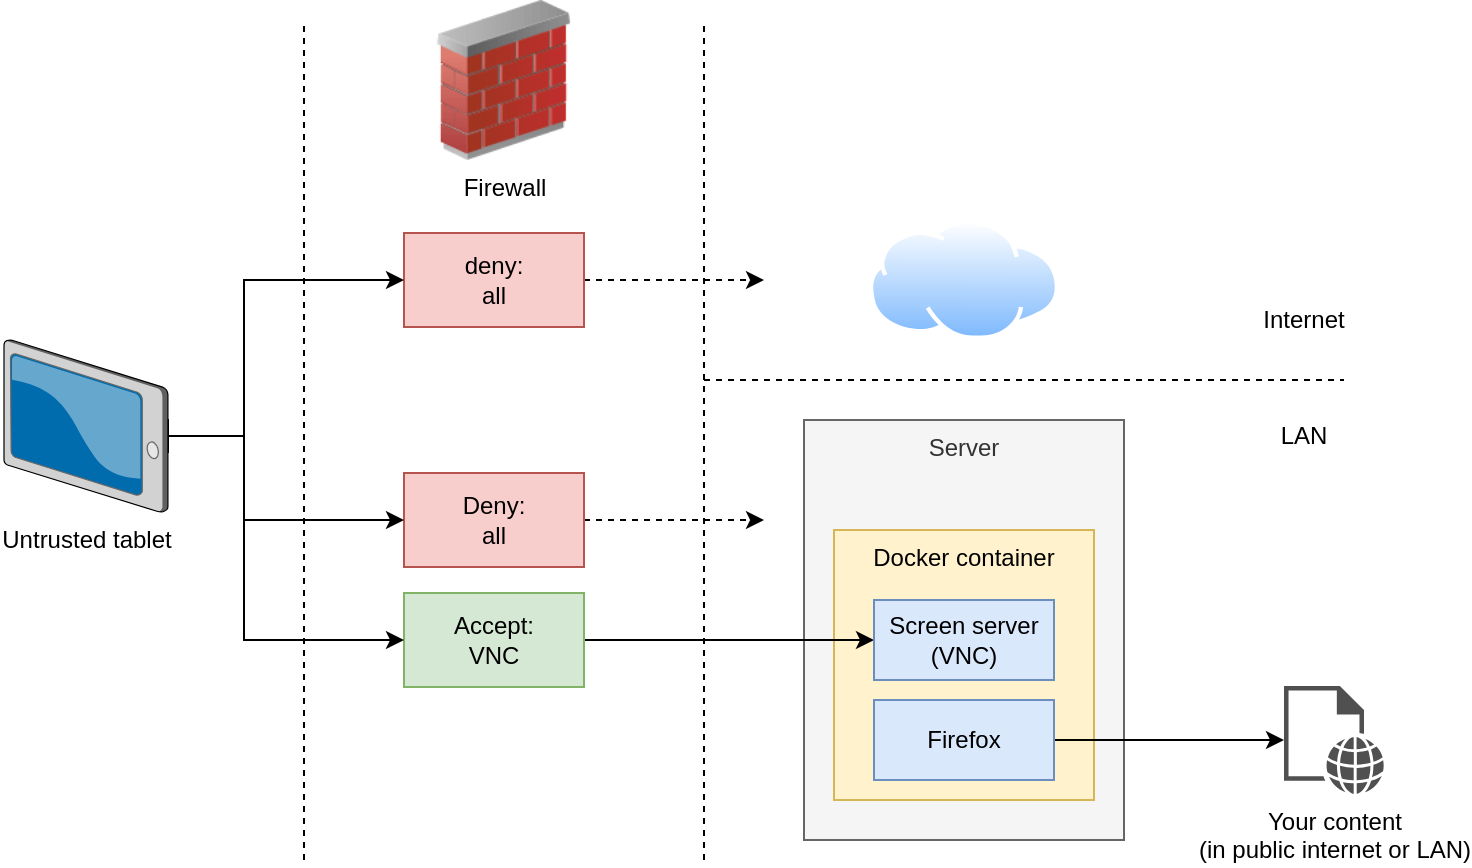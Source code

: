 <mxfile version="13.1.3" type="device"><diagram id="BgSxH6ZFlmLoUOGGjMax" name="Page-1"><mxGraphModel dx="996" dy="867" grid="1" gridSize="10" guides="1" tooltips="1" connect="1" arrows="1" fold="1" page="1" pageScale="1" pageWidth="1169" pageHeight="827" math="0" shadow="0"><root><mxCell id="0"/><mxCell id="1" parent="0"/><mxCell id="N-21J8i-2gHC9aigVlMc-4" value="Server" style="rounded=0;whiteSpace=wrap;html=1;verticalAlign=top;fillColor=#f5f5f5;strokeColor=#666666;fontColor=#333333;" vertex="1" parent="1"><mxGeometry x="490" y="220" width="160" height="210" as="geometry"/></mxCell><mxCell id="N-21J8i-2gHC9aigVlMc-21" value="Docker container" style="rounded=0;whiteSpace=wrap;html=1;verticalAlign=top;fillColor=#fff2cc;strokeColor=#d6b656;" vertex="1" parent="1"><mxGeometry x="505" y="275" width="130" height="135" as="geometry"/></mxCell><mxCell id="N-21J8i-2gHC9aigVlMc-16" value="" style="rounded=0;whiteSpace=wrap;html=1;" vertex="1" parent="1"><mxGeometry x="152" y="220" width="20" height="16" as="geometry"/></mxCell><mxCell id="N-21J8i-2gHC9aigVlMc-1" value="Untrusted tablet" style="verticalLabelPosition=bottom;aspect=fixed;html=1;verticalAlign=top;strokeColor=none;align=center;outlineConnect=0;shape=mxgraph.citrix.tablet_2;" vertex="1" parent="1"><mxGeometry x="90" y="180" width="82" height="86" as="geometry"/></mxCell><mxCell id="N-21J8i-2gHC9aigVlMc-2" value="Firewall" style="image;html=1;labelBackgroundColor=#ffffff;image=img/lib/clip_art/networking/Firewall_02_128x128.png" vertex="1" parent="1"><mxGeometry x="300" y="10" width="80" height="80" as="geometry"/></mxCell><mxCell id="N-21J8i-2gHC9aigVlMc-3" value="" style="aspect=fixed;perimeter=ellipsePerimeter;html=1;align=center;shadow=0;dashed=0;spacingTop=3;image;image=img/lib/active_directory/internet_cloud.svg;" vertex="1" parent="1"><mxGeometry x="522.38" y="120" width="95.24" height="60" as="geometry"/></mxCell><mxCell id="N-21J8i-2gHC9aigVlMc-7" value="" style="endArrow=none;dashed=1;html=1;" edge="1" parent="1"><mxGeometry width="50" height="50" relative="1" as="geometry"><mxPoint x="240" y="440" as="sourcePoint"/><mxPoint x="240" y="20" as="targetPoint"/></mxGeometry></mxCell><mxCell id="N-21J8i-2gHC9aigVlMc-8" value="" style="endArrow=none;dashed=1;html=1;" edge="1" parent="1"><mxGeometry width="50" height="50" relative="1" as="geometry"><mxPoint x="440" y="440" as="sourcePoint"/><mxPoint x="440" y="20" as="targetPoint"/></mxGeometry></mxCell><mxCell id="N-21J8i-2gHC9aigVlMc-12" style="edgeStyle=orthogonalEdgeStyle;rounded=0;orthogonalLoop=1;jettySize=auto;html=1;exitX=1;exitY=0.5;exitDx=0;exitDy=0;dashed=1;" edge="1" parent="1" source="N-21J8i-2gHC9aigVlMc-9"><mxGeometry relative="1" as="geometry"><mxPoint x="470" y="150" as="targetPoint"/></mxGeometry></mxCell><mxCell id="N-21J8i-2gHC9aigVlMc-9" value="deny:&lt;br&gt;all" style="rounded=0;whiteSpace=wrap;html=1;fillColor=#f8cecc;strokeColor=#b85450;" vertex="1" parent="1"><mxGeometry x="290" y="126.5" width="90" height="47" as="geometry"/></mxCell><mxCell id="N-21J8i-2gHC9aigVlMc-13" style="edgeStyle=orthogonalEdgeStyle;rounded=0;orthogonalLoop=1;jettySize=auto;html=1;exitX=1;exitY=0.5;exitDx=0;exitDy=0;dashed=1;" edge="1" parent="1" source="N-21J8i-2gHC9aigVlMc-10"><mxGeometry relative="1" as="geometry"><mxPoint x="470" y="270" as="targetPoint"/></mxGeometry></mxCell><mxCell id="N-21J8i-2gHC9aigVlMc-10" value="Deny:&lt;br&gt;all" style="rounded=0;whiteSpace=wrap;html=1;fillColor=#f8cecc;strokeColor=#b85450;" vertex="1" parent="1"><mxGeometry x="290" y="246.5" width="90" height="47" as="geometry"/></mxCell><mxCell id="N-21J8i-2gHC9aigVlMc-14" style="edgeStyle=orthogonalEdgeStyle;rounded=0;orthogonalLoop=1;jettySize=auto;html=1;exitX=1;exitY=0.5;exitDx=0;exitDy=0;entryX=0;entryY=0.5;entryDx=0;entryDy=0;" edge="1" parent="1" source="N-21J8i-2gHC9aigVlMc-11" target="N-21J8i-2gHC9aigVlMc-20"><mxGeometry relative="1" as="geometry"><mxPoint x="510" y="330" as="targetPoint"/></mxGeometry></mxCell><mxCell id="N-21J8i-2gHC9aigVlMc-11" value="Accept:&lt;br&gt;VNC" style="rounded=0;whiteSpace=wrap;html=1;fillColor=#d5e8d4;strokeColor=#82b366;" vertex="1" parent="1"><mxGeometry x="290" y="306.5" width="90" height="47" as="geometry"/></mxCell><mxCell id="N-21J8i-2gHC9aigVlMc-17" style="edgeStyle=orthogonalEdgeStyle;rounded=0;orthogonalLoop=1;jettySize=auto;html=1;exitX=1;exitY=0.5;exitDx=0;exitDy=0;entryX=0;entryY=0.5;entryDx=0;entryDy=0;" edge="1" parent="1" source="N-21J8i-2gHC9aigVlMc-16" target="N-21J8i-2gHC9aigVlMc-9"><mxGeometry relative="1" as="geometry"><Array as="points"><mxPoint x="210" y="228"/><mxPoint x="210" y="150"/></Array></mxGeometry></mxCell><mxCell id="N-21J8i-2gHC9aigVlMc-18" style="edgeStyle=orthogonalEdgeStyle;rounded=0;orthogonalLoop=1;jettySize=auto;html=1;exitX=1;exitY=0.5;exitDx=0;exitDy=0;entryX=0;entryY=0.5;entryDx=0;entryDy=0;" edge="1" parent="1" source="N-21J8i-2gHC9aigVlMc-16" target="N-21J8i-2gHC9aigVlMc-10"><mxGeometry relative="1" as="geometry"><Array as="points"><mxPoint x="210" y="228"/><mxPoint x="210" y="270"/></Array></mxGeometry></mxCell><mxCell id="N-21J8i-2gHC9aigVlMc-19" style="edgeStyle=orthogonalEdgeStyle;rounded=0;orthogonalLoop=1;jettySize=auto;html=1;exitX=1;exitY=0.5;exitDx=0;exitDy=0;entryX=0;entryY=0.5;entryDx=0;entryDy=0;" edge="1" parent="1" source="N-21J8i-2gHC9aigVlMc-16" target="N-21J8i-2gHC9aigVlMc-11"><mxGeometry relative="1" as="geometry"><Array as="points"><mxPoint x="210" y="228"/><mxPoint x="210" y="330"/></Array></mxGeometry></mxCell><mxCell id="N-21J8i-2gHC9aigVlMc-20" value="Screen server&lt;br&gt;(VNC)" style="rounded=0;whiteSpace=wrap;html=1;fillColor=#dae8fc;strokeColor=#6c8ebf;" vertex="1" parent="1"><mxGeometry x="525" y="310" width="90" height="40" as="geometry"/></mxCell><mxCell id="N-21J8i-2gHC9aigVlMc-22" value="" style="endArrow=none;dashed=1;html=1;" edge="1" parent="1"><mxGeometry width="50" height="50" relative="1" as="geometry"><mxPoint x="440" y="200" as="sourcePoint"/><mxPoint x="760" y="200" as="targetPoint"/></mxGeometry></mxCell><mxCell id="N-21J8i-2gHC9aigVlMc-23" value="Internet" style="text;html=1;strokeColor=none;fillColor=none;align=center;verticalAlign=middle;whiteSpace=wrap;rounded=0;" vertex="1" parent="1"><mxGeometry x="720" y="160" width="40" height="20" as="geometry"/></mxCell><mxCell id="N-21J8i-2gHC9aigVlMc-25" value="LAN" style="text;html=1;strokeColor=none;fillColor=none;align=center;verticalAlign=middle;whiteSpace=wrap;rounded=0;" vertex="1" parent="1"><mxGeometry x="720" y="218" width="40" height="20" as="geometry"/></mxCell><mxCell id="N-21J8i-2gHC9aigVlMc-29" style="edgeStyle=orthogonalEdgeStyle;rounded=0;orthogonalLoop=1;jettySize=auto;html=1;exitX=1;exitY=0.5;exitDx=0;exitDy=0;" edge="1" parent="1" source="N-21J8i-2gHC9aigVlMc-27" target="N-21J8i-2gHC9aigVlMc-28"><mxGeometry relative="1" as="geometry"/></mxCell><mxCell id="N-21J8i-2gHC9aigVlMc-27" value="Firefox" style="rounded=0;whiteSpace=wrap;html=1;fillColor=#dae8fc;strokeColor=#6c8ebf;" vertex="1" parent="1"><mxGeometry x="525" y="360" width="90" height="40" as="geometry"/></mxCell><mxCell id="N-21J8i-2gHC9aigVlMc-28" value="Your content&lt;br&gt;(in public internet or LAN)" style="pointerEvents=1;shadow=0;dashed=0;html=1;strokeColor=none;fillColor=#505050;labelPosition=center;verticalLabelPosition=bottom;verticalAlign=top;outlineConnect=0;align=center;shape=mxgraph.office.concepts.web_page;" vertex="1" parent="1"><mxGeometry x="730" y="353" width="50" height="54" as="geometry"/></mxCell></root></mxGraphModel></diagram></mxfile>
